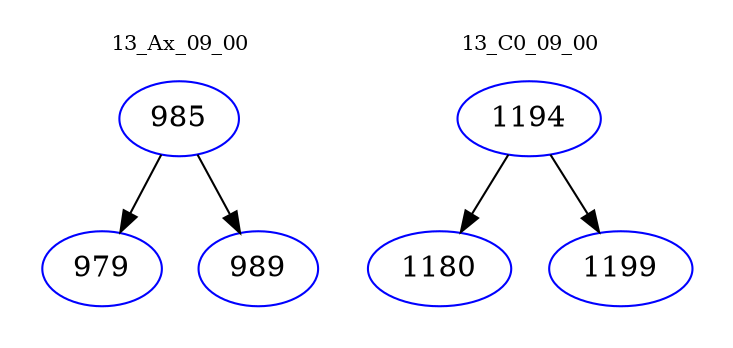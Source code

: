 digraph{
subgraph cluster_0 {
color = white
label = "13_Ax_09_00";
fontsize=10;
T0_985 [label="985", color="blue"]
T0_985 -> T0_979 [color="black"]
T0_979 [label="979", color="blue"]
T0_985 -> T0_989 [color="black"]
T0_989 [label="989", color="blue"]
}
subgraph cluster_1 {
color = white
label = "13_C0_09_00";
fontsize=10;
T1_1194 [label="1194", color="blue"]
T1_1194 -> T1_1180 [color="black"]
T1_1180 [label="1180", color="blue"]
T1_1194 -> T1_1199 [color="black"]
T1_1199 [label="1199", color="blue"]
}
}
